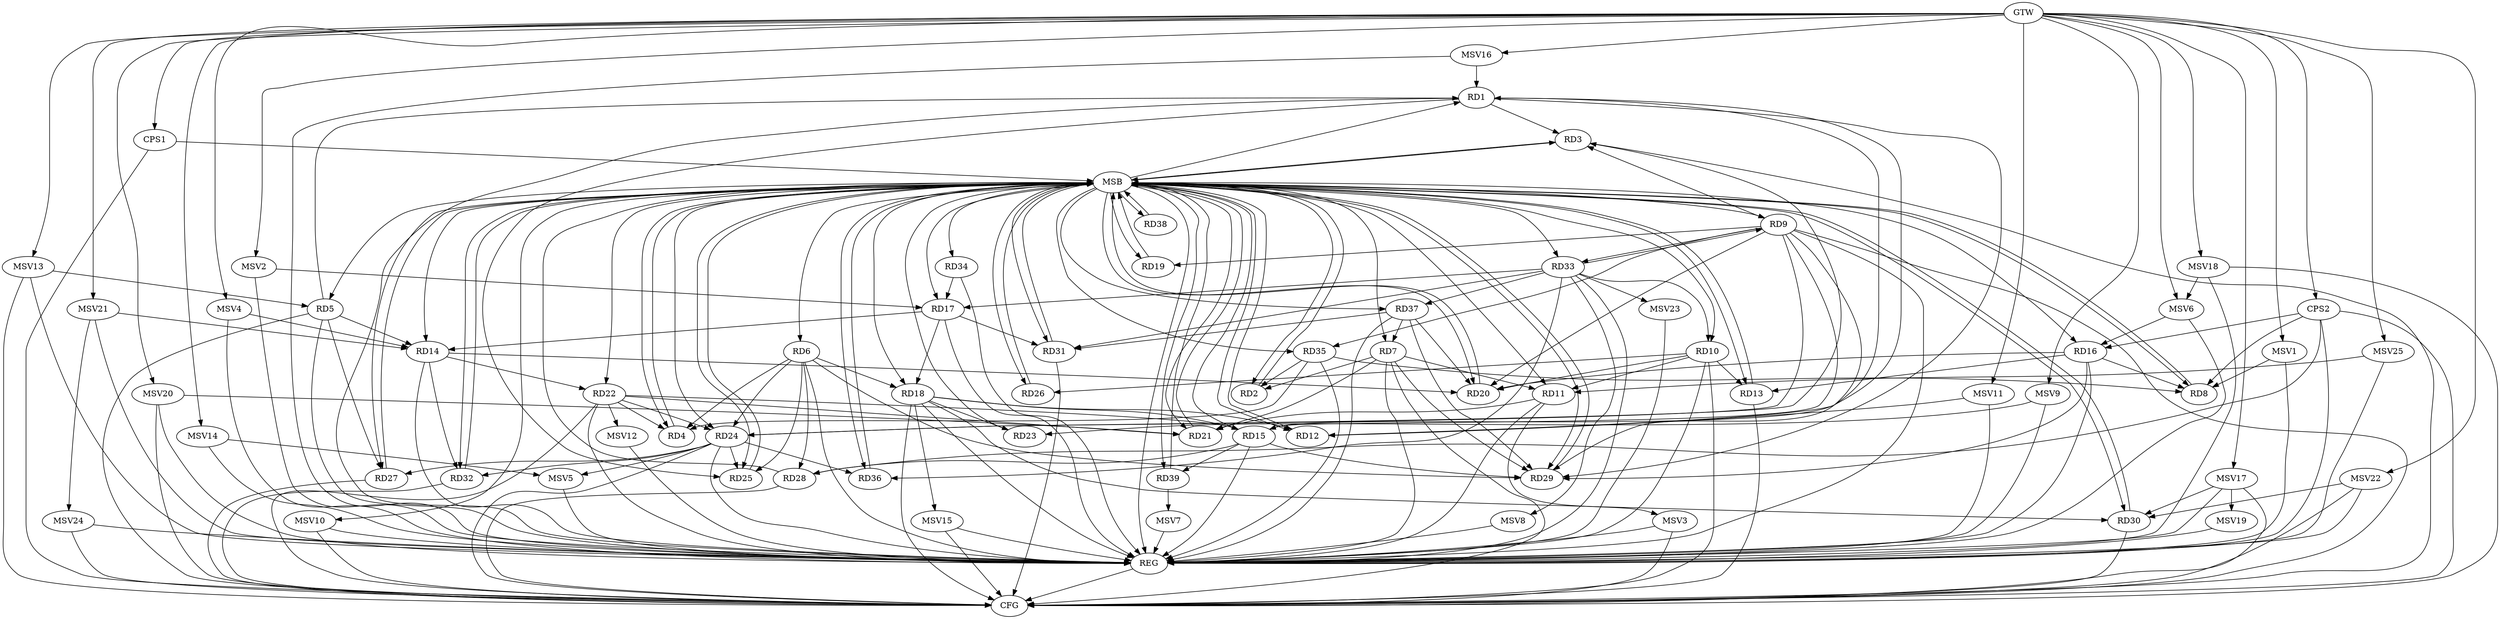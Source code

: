 strict digraph G {
  RD1 [ label="RD1" ];
  RD2 [ label="RD2" ];
  RD3 [ label="RD3" ];
  RD4 [ label="RD4" ];
  RD5 [ label="RD5" ];
  RD6 [ label="RD6" ];
  RD7 [ label="RD7" ];
  RD8 [ label="RD8" ];
  RD9 [ label="RD9" ];
  RD10 [ label="RD10" ];
  RD11 [ label="RD11" ];
  RD12 [ label="RD12" ];
  RD13 [ label="RD13" ];
  RD14 [ label="RD14" ];
  RD15 [ label="RD15" ];
  RD16 [ label="RD16" ];
  RD17 [ label="RD17" ];
  RD18 [ label="RD18" ];
  RD19 [ label="RD19" ];
  RD20 [ label="RD20" ];
  RD21 [ label="RD21" ];
  RD22 [ label="RD22" ];
  RD23 [ label="RD23" ];
  RD24 [ label="RD24" ];
  RD25 [ label="RD25" ];
  RD26 [ label="RD26" ];
  RD27 [ label="RD27" ];
  RD28 [ label="RD28" ];
  RD29 [ label="RD29" ];
  RD30 [ label="RD30" ];
  RD31 [ label="RD31" ];
  RD32 [ label="RD32" ];
  RD33 [ label="RD33" ];
  RD34 [ label="RD34" ];
  RD35 [ label="RD35" ];
  RD36 [ label="RD36" ];
  RD37 [ label="RD37" ];
  RD38 [ label="RD38" ];
  RD39 [ label="RD39" ];
  CPS1 [ label="CPS1" ];
  CPS2 [ label="CPS2" ];
  GTW [ label="GTW" ];
  REG [ label="REG" ];
  MSB [ label="MSB" ];
  CFG [ label="CFG" ];
  MSV1 [ label="MSV1" ];
  MSV2 [ label="MSV2" ];
  MSV3 [ label="MSV3" ];
  MSV4 [ label="MSV4" ];
  MSV5 [ label="MSV5" ];
  MSV6 [ label="MSV6" ];
  MSV7 [ label="MSV7" ];
  MSV8 [ label="MSV8" ];
  MSV9 [ label="MSV9" ];
  MSV10 [ label="MSV10" ];
  MSV11 [ label="MSV11" ];
  MSV12 [ label="MSV12" ];
  MSV13 [ label="MSV13" ];
  MSV14 [ label="MSV14" ];
  MSV15 [ label="MSV15" ];
  MSV16 [ label="MSV16" ];
  MSV17 [ label="MSV17" ];
  MSV18 [ label="MSV18" ];
  MSV19 [ label="MSV19" ];
  MSV20 [ label="MSV20" ];
  MSV21 [ label="MSV21" ];
  MSV22 [ label="MSV22" ];
  MSV23 [ label="MSV23" ];
  MSV24 [ label="MSV24" ];
  MSV25 [ label="MSV25" ];
  RD1 -> RD3;
  RD5 -> RD1;
  RD1 -> RD12;
  RD15 -> RD1;
  RD1 -> RD25;
  RD1 -> RD29;
  RD7 -> RD2;
  RD35 -> RD2;
  RD9 -> RD3;
  RD24 -> RD3;
  RD6 -> RD4;
  RD22 -> RD4;
  RD35 -> RD4;
  RD5 -> RD14;
  RD5 -> RD27;
  RD6 -> RD18;
  RD6 -> RD24;
  RD6 -> RD25;
  RD6 -> RD28;
  RD6 -> RD29;
  RD7 -> RD11;
  RD7 -> RD21;
  RD7 -> RD29;
  RD37 -> RD7;
  RD16 -> RD8;
  RD35 -> RD8;
  RD9 -> RD15;
  RD9 -> RD20;
  RD9 -> RD24;
  RD9 -> RD29;
  RD33 -> RD9;
  RD9 -> RD35;
  RD10 -> RD11;
  RD10 -> RD13;
  RD10 -> RD20;
  RD10 -> RD26;
  RD33 -> RD10;
  RD11 -> RD21;
  RD18 -> RD12;
  RD16 -> RD13;
  RD17 -> RD14;
  RD14 -> RD20;
  RD14 -> RD22;
  RD14 -> RD32;
  RD18 -> RD15;
  RD22 -> RD15;
  RD15 -> RD28;
  RD15 -> RD29;
  RD15 -> RD39;
  RD16 -> RD20;
  RD16 -> RD29;
  RD17 -> RD18;
  RD17 -> RD31;
  RD33 -> RD17;
  RD34 -> RD17;
  RD18 -> RD23;
  RD18 -> RD30;
  RD37 -> RD20;
  RD22 -> RD21;
  RD22 -> RD24;
  RD24 -> RD25;
  RD24 -> RD27;
  RD24 -> RD32;
  RD24 -> RD36;
  RD37 -> RD29;
  RD33 -> RD31;
  RD37 -> RD31;
  RD33 -> RD36;
  RD33 -> RD37;
  CPS2 -> RD8;
  CPS2 -> RD28;
  CPS2 -> RD16;
  GTW -> CPS1;
  GTW -> CPS2;
  RD1 -> REG;
  RD5 -> REG;
  RD6 -> REG;
  RD7 -> REG;
  RD9 -> REG;
  RD10 -> REG;
  RD11 -> REG;
  RD14 -> REG;
  RD15 -> REG;
  RD16 -> REG;
  RD17 -> REG;
  RD18 -> REG;
  RD22 -> REG;
  RD24 -> REG;
  RD33 -> REG;
  RD34 -> REG;
  RD35 -> REG;
  RD37 -> REG;
  CPS2 -> REG;
  RD2 -> MSB;
  MSB -> RD13;
  MSB -> RD15;
  MSB -> RD17;
  MSB -> RD18;
  MSB -> RD22;
  MSB -> RD24;
  MSB -> RD31;
  MSB -> REG;
  RD3 -> MSB;
  MSB -> RD7;
  MSB -> RD29;
  RD4 -> MSB;
  MSB -> RD1;
  MSB -> RD3;
  MSB -> RD11;
  MSB -> RD12;
  MSB -> RD21;
  RD8 -> MSB;
  MSB -> RD4;
  MSB -> RD19;
  MSB -> RD33;
  RD12 -> MSB;
  MSB -> RD25;
  MSB -> RD27;
  MSB -> RD34;
  MSB -> RD36;
  MSB -> RD37;
  MSB -> RD38;
  RD13 -> MSB;
  MSB -> RD10;
  RD19 -> MSB;
  MSB -> RD6;
  MSB -> RD32;
  RD20 -> MSB;
  MSB -> RD2;
  RD21 -> MSB;
  MSB -> RD9;
  MSB -> RD35;
  MSB -> RD39;
  RD23 -> MSB;
  RD25 -> MSB;
  MSB -> RD8;
  MSB -> RD20;
  MSB -> RD26;
  MSB -> RD30;
  RD26 -> MSB;
  MSB -> RD14;
  RD27 -> MSB;
  MSB -> RD5;
  RD28 -> MSB;
  RD29 -> MSB;
  MSB -> RD16;
  RD30 -> MSB;
  RD31 -> MSB;
  RD32 -> MSB;
  RD36 -> MSB;
  RD38 -> MSB;
  RD39 -> MSB;
  CPS1 -> MSB;
  RD13 -> CFG;
  RD5 -> CFG;
  CPS2 -> CFG;
  RD24 -> CFG;
  RD3 -> CFG;
  RD22 -> CFG;
  RD10 -> CFG;
  RD9 -> CFG;
  RD30 -> CFG;
  RD28 -> CFG;
  RD18 -> CFG;
  RD31 -> CFG;
  RD7 -> CFG;
  CPS1 -> CFG;
  RD32 -> CFG;
  RD27 -> CFG;
  REG -> CFG;
  RD9 -> RD33;
  RD9 -> RD19;
  MSV1 -> RD8;
  GTW -> MSV1;
  MSV1 -> REG;
  MSV2 -> RD17;
  GTW -> MSV2;
  MSV2 -> REG;
  RD11 -> MSV3;
  MSV3 -> REG;
  MSV3 -> CFG;
  MSV4 -> RD14;
  GTW -> MSV4;
  MSV4 -> REG;
  RD24 -> MSV5;
  MSV5 -> REG;
  MSV6 -> RD16;
  GTW -> MSV6;
  MSV6 -> REG;
  RD39 -> MSV7;
  MSV7 -> REG;
  RD33 -> MSV8;
  MSV8 -> REG;
  MSV9 -> RD23;
  GTW -> MSV9;
  MSV9 -> REG;
  MSB -> MSV10;
  MSV10 -> REG;
  MSV10 -> CFG;
  MSV11 -> RD12;
  GTW -> MSV11;
  MSV11 -> REG;
  RD22 -> MSV12;
  MSV12 -> REG;
  MSV13 -> RD5;
  GTW -> MSV13;
  MSV13 -> REG;
  MSV13 -> CFG;
  MSV14 -> MSV5;
  GTW -> MSV14;
  MSV14 -> REG;
  RD18 -> MSV15;
  MSV15 -> REG;
  MSV15 -> CFG;
  MSV16 -> RD1;
  GTW -> MSV16;
  MSV16 -> REG;
  MSV17 -> RD30;
  GTW -> MSV17;
  MSV17 -> REG;
  MSV17 -> CFG;
  MSV18 -> MSV6;
  GTW -> MSV18;
  MSV18 -> REG;
  MSV18 -> CFG;
  MSV17 -> MSV19;
  MSV19 -> REG;
  MSV20 -> RD21;
  GTW -> MSV20;
  MSV20 -> REG;
  MSV20 -> CFG;
  MSV21 -> RD14;
  GTW -> MSV21;
  MSV21 -> REG;
  MSV22 -> RD30;
  GTW -> MSV22;
  MSV22 -> REG;
  MSV22 -> CFG;
  RD33 -> MSV23;
  MSV23 -> REG;
  MSV21 -> MSV24;
  MSV24 -> REG;
  MSV24 -> CFG;
  MSV25 -> RD11;
  GTW -> MSV25;
  MSV25 -> REG;
}
